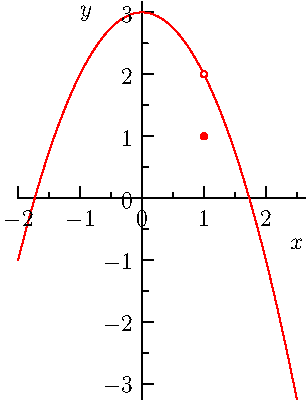 import graph;

size (0,200);

real f(real x) { return 3-x^2; }

draw(graph(f,-2,2.5),red);

//xaxis(xmin=-1,xmax=4,LeftTicks);
xaxis("$x$",LeftTicks);
//yaxis("$y$",ymin=-1,ymax=4,RightTicks);
yaxis("$y$",RightTicks);

path c=circle((1,2),0.05);
filldraw(c,white);
draw(c,red);

path c=circle((1,1),0.05);
filldraw(c,red);
draw(c,red);
